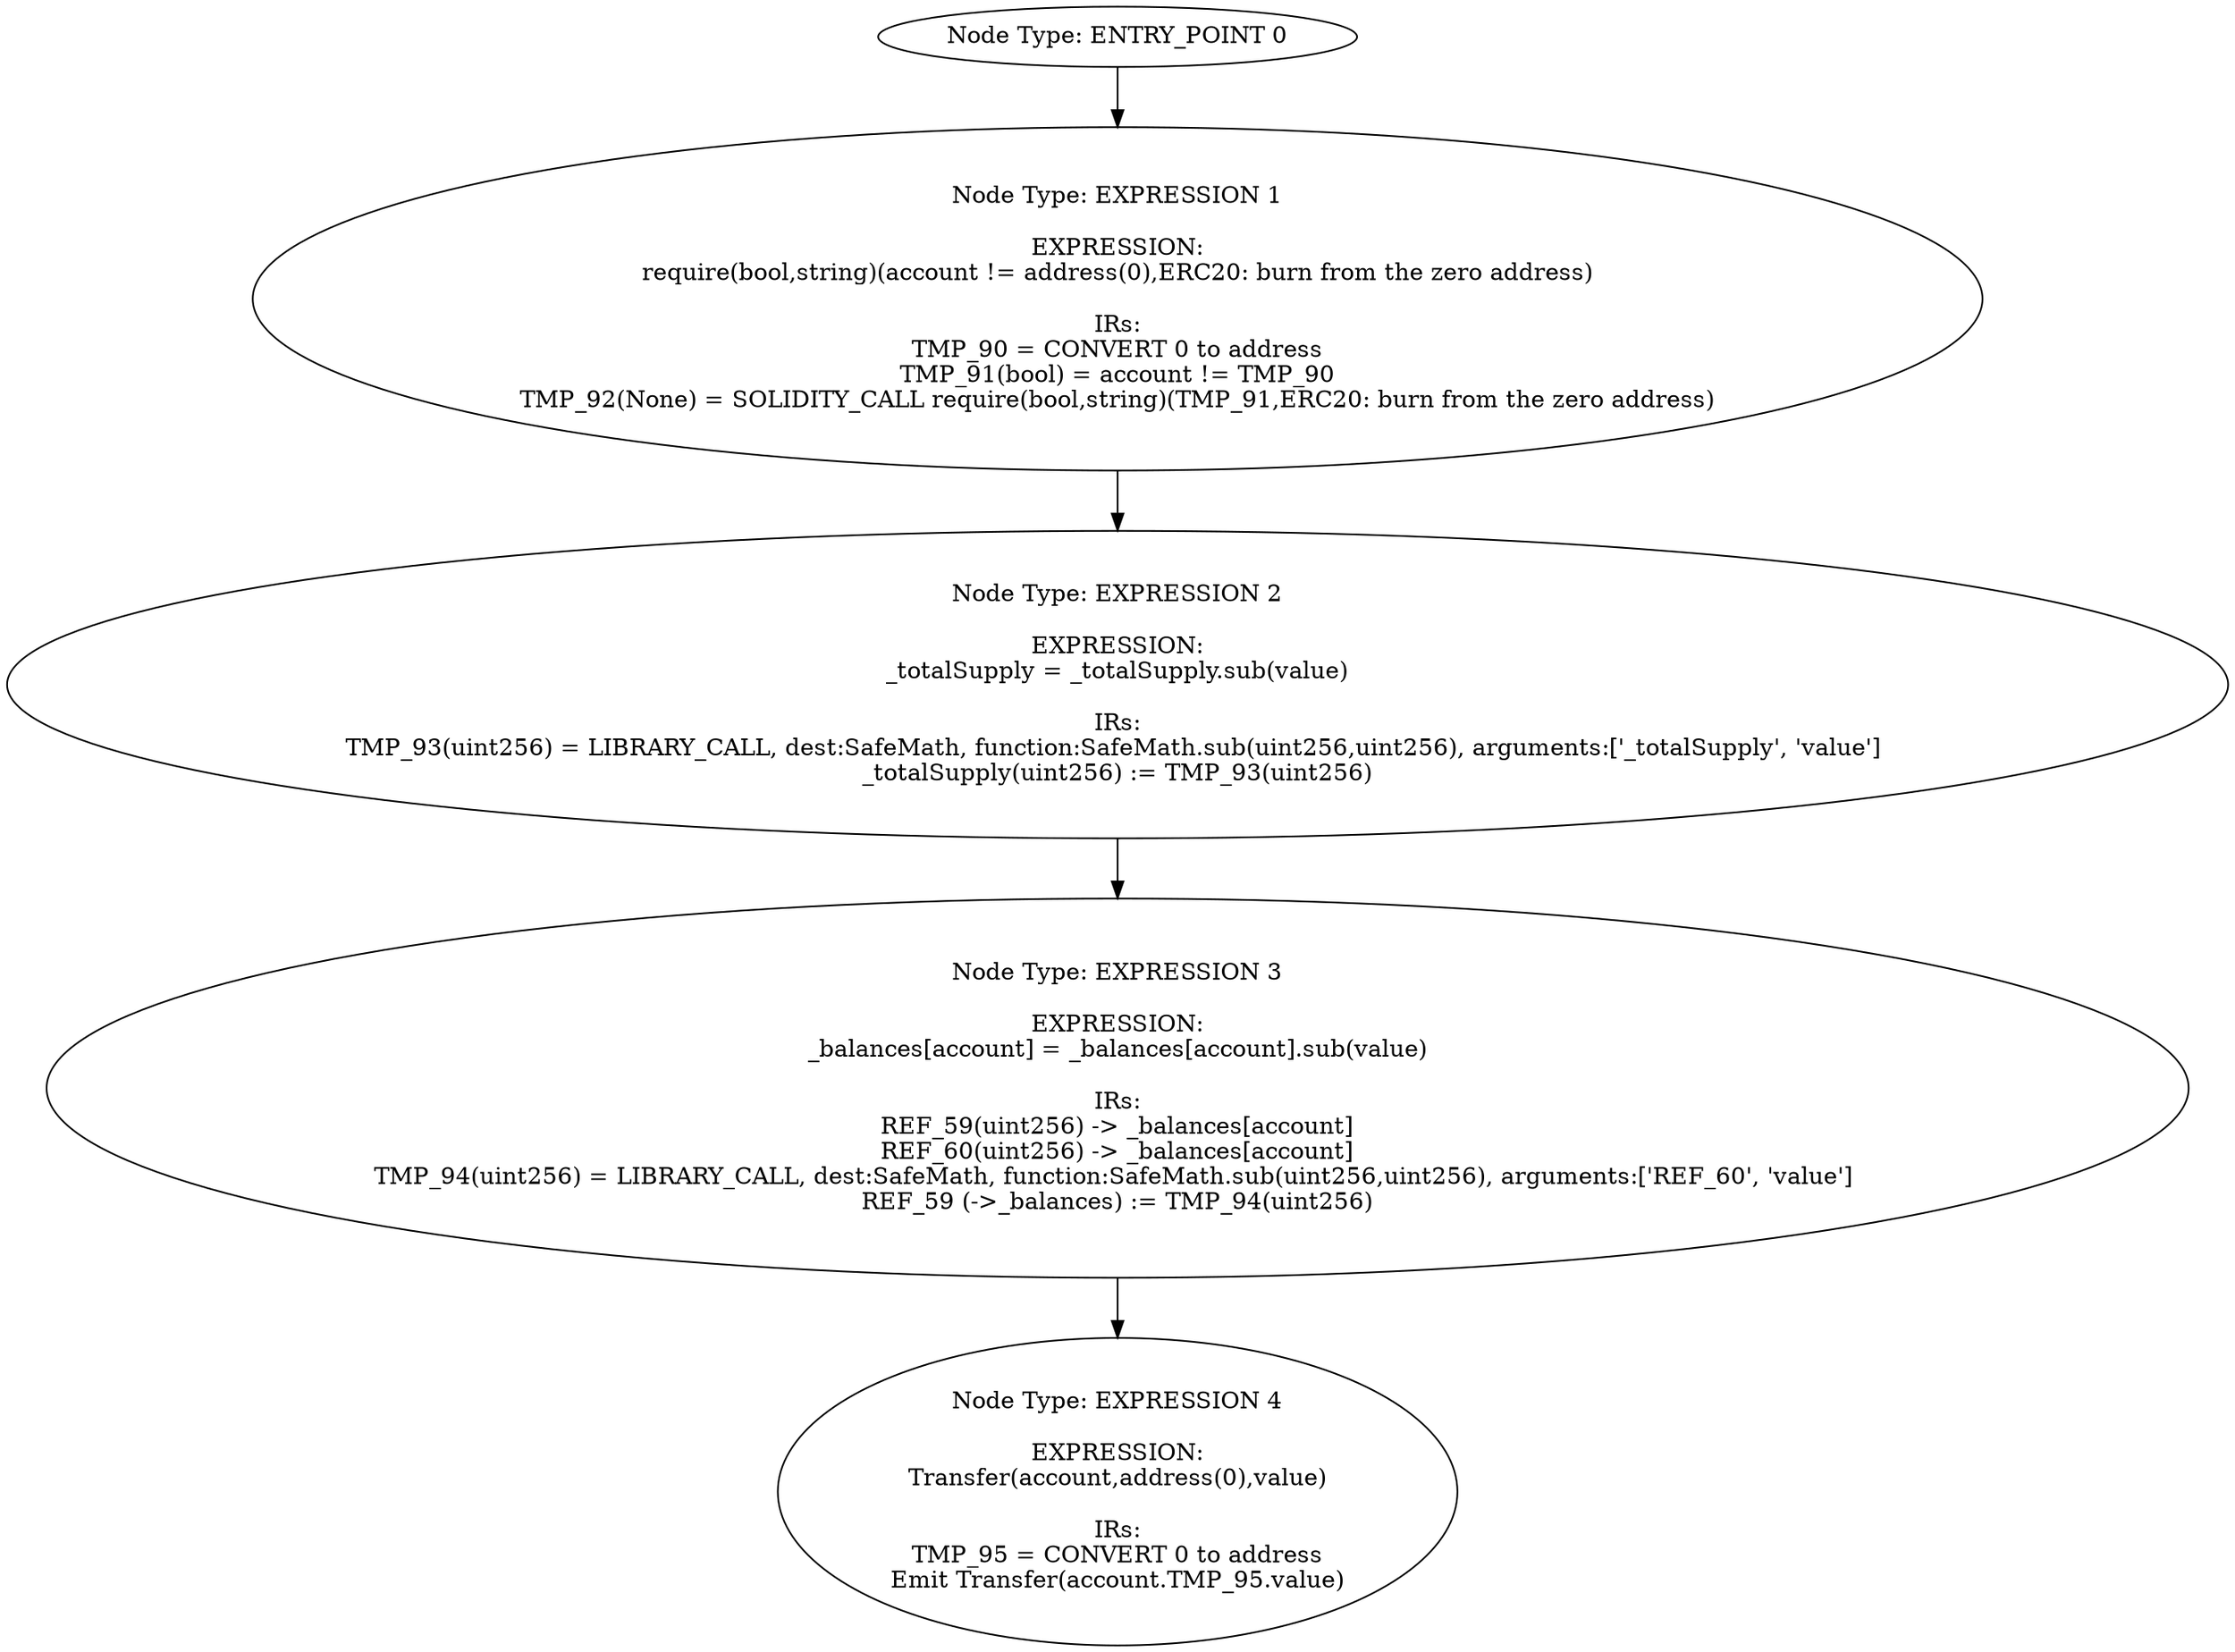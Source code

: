digraph{
0[label="Node Type: ENTRY_POINT 0
"];
0->1;
1[label="Node Type: EXPRESSION 1

EXPRESSION:
require(bool,string)(account != address(0),ERC20: burn from the zero address)

IRs:
TMP_90 = CONVERT 0 to address
TMP_91(bool) = account != TMP_90
TMP_92(None) = SOLIDITY_CALL require(bool,string)(TMP_91,ERC20: burn from the zero address)"];
1->2;
2[label="Node Type: EXPRESSION 2

EXPRESSION:
_totalSupply = _totalSupply.sub(value)

IRs:
TMP_93(uint256) = LIBRARY_CALL, dest:SafeMath, function:SafeMath.sub(uint256,uint256), arguments:['_totalSupply', 'value'] 
_totalSupply(uint256) := TMP_93(uint256)"];
2->3;
3[label="Node Type: EXPRESSION 3

EXPRESSION:
_balances[account] = _balances[account].sub(value)

IRs:
REF_59(uint256) -> _balances[account]
REF_60(uint256) -> _balances[account]
TMP_94(uint256) = LIBRARY_CALL, dest:SafeMath, function:SafeMath.sub(uint256,uint256), arguments:['REF_60', 'value'] 
REF_59 (->_balances) := TMP_94(uint256)"];
3->4;
4[label="Node Type: EXPRESSION 4

EXPRESSION:
Transfer(account,address(0),value)

IRs:
TMP_95 = CONVERT 0 to address
Emit Transfer(account.TMP_95.value)"];
}
